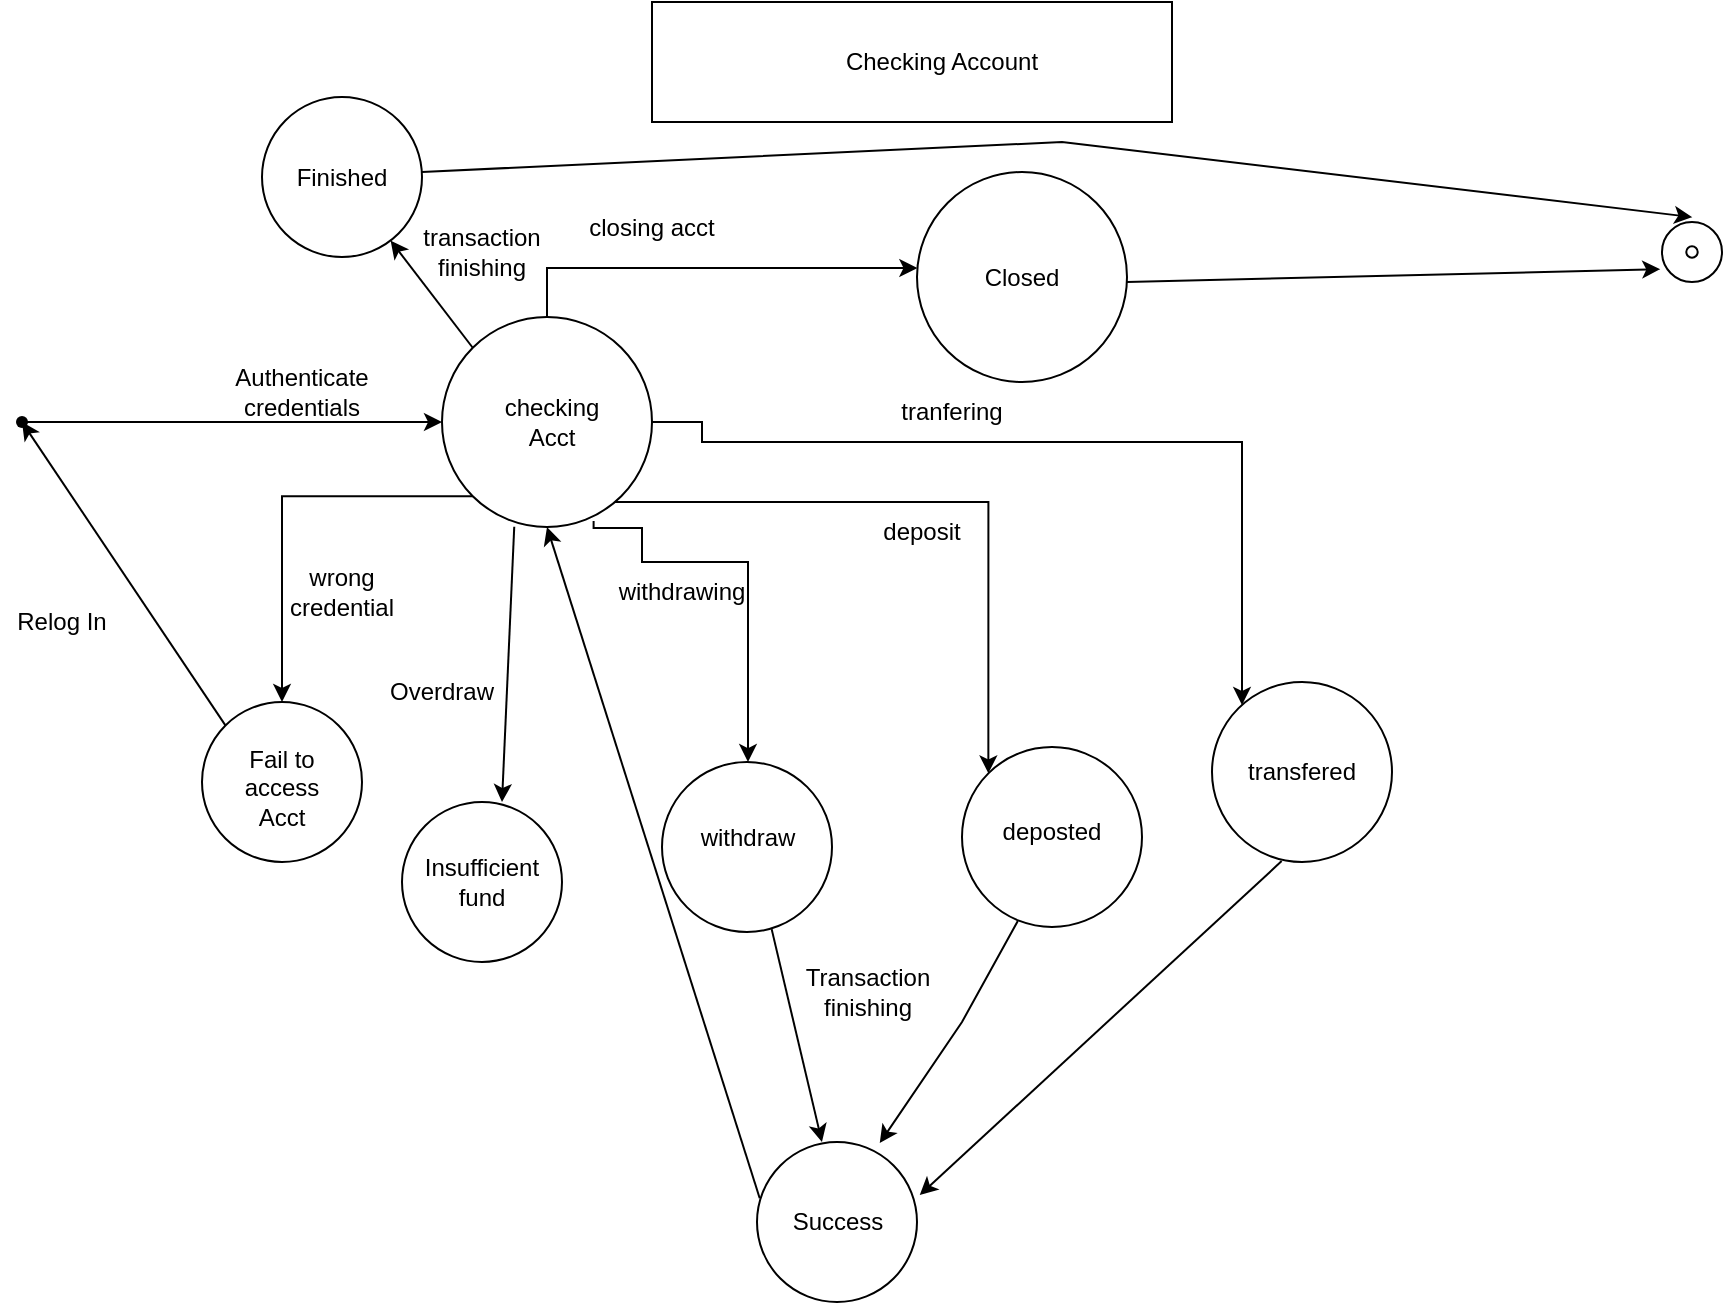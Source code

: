 <mxfile version="20.8.5" type="device"><diagram id="igFJ-FokvSKM-LkZr4bB" name="Page-1"><mxGraphModel dx="1777" dy="976" grid="1" gridSize="10" guides="1" tooltips="1" connect="1" arrows="1" fold="1" page="1" pageScale="1" pageWidth="850" pageHeight="1100" math="0" shadow="0"><root><mxCell id="0"/><mxCell id="1" parent="0"/><mxCell id="atKw3bDssX-n_W9uSEhp-3" value="" style="rounded=0;whiteSpace=wrap;html=1;" vertex="1" parent="1"><mxGeometry x="245" y="20" width="260" height="60" as="geometry"/></mxCell><mxCell id="atKw3bDssX-n_W9uSEhp-4" value="Checking Account" style="text;html=1;strokeColor=none;fillColor=none;align=center;verticalAlign=middle;whiteSpace=wrap;rounded=0;" vertex="1" parent="1"><mxGeometry x="280" y="35" width="220" height="30" as="geometry"/></mxCell><mxCell id="atKw3bDssX-n_W9uSEhp-7" style="edgeStyle=orthogonalEdgeStyle;rounded=0;orthogonalLoop=1;jettySize=auto;html=1;" edge="1" parent="1" source="atKw3bDssX-n_W9uSEhp-6" target="atKw3bDssX-n_W9uSEhp-8"><mxGeometry relative="1" as="geometry"><mxPoint x="170" y="230" as="targetPoint"/></mxGeometry></mxCell><mxCell id="atKw3bDssX-n_W9uSEhp-6" value="" style="shape=waypoint;sketch=0;fillStyle=solid;size=6;pointerEvents=1;points=[];fillColor=none;resizable=0;rotatable=0;perimeter=centerPerimeter;snapToPoint=1;" vertex="1" parent="1"><mxGeometry x="-80" y="220" width="20" height="20" as="geometry"/></mxCell><mxCell id="atKw3bDssX-n_W9uSEhp-13" value="" style="edgeStyle=orthogonalEdgeStyle;rounded=0;orthogonalLoop=1;jettySize=auto;html=1;entryX=0;entryY=0;entryDx=0;entryDy=0;" edge="1" parent="1" source="atKw3bDssX-n_W9uSEhp-8" target="atKw3bDssX-n_W9uSEhp-19"><mxGeometry relative="1" as="geometry"><mxPoint x="310" y="230" as="targetPoint"/><Array as="points"><mxPoint x="413" y="270"/></Array></mxGeometry></mxCell><mxCell id="atKw3bDssX-n_W9uSEhp-16" value="" style="edgeStyle=orthogonalEdgeStyle;rounded=0;orthogonalLoop=1;jettySize=auto;html=1;exitX=0.722;exitY=0.972;exitDx=0;exitDy=0;exitPerimeter=0;" edge="1" parent="1" source="atKw3bDssX-n_W9uSEhp-8" target="atKw3bDssX-n_W9uSEhp-15"><mxGeometry relative="1" as="geometry"><Array as="points"><mxPoint x="216" y="283"/><mxPoint x="240" y="283"/><mxPoint x="240" y="300"/><mxPoint x="293" y="300"/></Array></mxGeometry></mxCell><mxCell id="atKw3bDssX-n_W9uSEhp-35" style="edgeStyle=orthogonalEdgeStyle;rounded=0;orthogonalLoop=1;jettySize=auto;html=1;exitX=0;exitY=1;exitDx=0;exitDy=0;" edge="1" parent="1" source="atKw3bDssX-n_W9uSEhp-8" target="atKw3bDssX-n_W9uSEhp-36"><mxGeometry relative="1" as="geometry"><mxPoint x="60" y="410" as="targetPoint"/></mxGeometry></mxCell><mxCell id="atKw3bDssX-n_W9uSEhp-65" value="" style="edgeStyle=orthogonalEdgeStyle;rounded=0;orthogonalLoop=1;jettySize=auto;html=1;" edge="1" parent="1" source="atKw3bDssX-n_W9uSEhp-8" target="atKw3bDssX-n_W9uSEhp-64"><mxGeometry relative="1" as="geometry"><Array as="points"><mxPoint x="193" y="153"/></Array></mxGeometry></mxCell><mxCell id="atKw3bDssX-n_W9uSEhp-8" value="" style="ellipse;whiteSpace=wrap;html=1;aspect=fixed;" vertex="1" parent="1"><mxGeometry x="140" y="177.5" width="105" height="105" as="geometry"/></mxCell><mxCell id="atKw3bDssX-n_W9uSEhp-14" value="checking Acct" style="text;html=1;strokeColor=none;fillColor=none;align=center;verticalAlign=middle;whiteSpace=wrap;rounded=0;" vertex="1" parent="1"><mxGeometry x="165" y="215" width="60" height="30" as="geometry"/></mxCell><mxCell id="atKw3bDssX-n_W9uSEhp-15" value="" style="ellipse;whiteSpace=wrap;html=1;aspect=fixed;" vertex="1" parent="1"><mxGeometry x="250" y="400" width="85" height="85" as="geometry"/></mxCell><mxCell id="atKw3bDssX-n_W9uSEhp-17" value="withdraw" style="text;html=1;strokeColor=none;fillColor=none;align=center;verticalAlign=middle;whiteSpace=wrap;rounded=0;" vertex="1" parent="1"><mxGeometry x="262.5" y="422.5" width="60" height="30" as="geometry"/></mxCell><mxCell id="atKw3bDssX-n_W9uSEhp-31" value="" style="edgeStyle=orthogonalEdgeStyle;rounded=0;orthogonalLoop=1;jettySize=auto;html=1;exitX=1;exitY=0.5;exitDx=0;exitDy=0;" edge="1" parent="1" source="atKw3bDssX-n_W9uSEhp-8" target="atKw3bDssX-n_W9uSEhp-30"><mxGeometry relative="1" as="geometry"><Array as="points"><mxPoint x="270" y="230"/><mxPoint x="270" y="240"/><mxPoint x="540" y="240"/></Array></mxGeometry></mxCell><mxCell id="atKw3bDssX-n_W9uSEhp-19" value="" style="ellipse;whiteSpace=wrap;html=1;aspect=fixed;" vertex="1" parent="1"><mxGeometry x="400" y="392.5" width="90" height="90" as="geometry"/></mxCell><mxCell id="atKw3bDssX-n_W9uSEhp-21" value="deposit" style="text;html=1;strokeColor=none;fillColor=none;align=center;verticalAlign=middle;whiteSpace=wrap;rounded=0;" vertex="1" parent="1"><mxGeometry x="350" y="270" width="60" height="30" as="geometry"/></mxCell><mxCell id="atKw3bDssX-n_W9uSEhp-26" value="deposted" style="text;html=1;strokeColor=none;fillColor=none;align=center;verticalAlign=middle;whiteSpace=wrap;rounded=0;" vertex="1" parent="1"><mxGeometry x="415" y="420" width="60" height="30" as="geometry"/></mxCell><mxCell id="atKw3bDssX-n_W9uSEhp-30" value="" style="ellipse;whiteSpace=wrap;html=1;aspect=fixed;" vertex="1" parent="1"><mxGeometry x="525" y="360" width="90" height="90" as="geometry"/></mxCell><mxCell id="atKw3bDssX-n_W9uSEhp-34" value="withdrawing" style="text;html=1;strokeColor=none;fillColor=none;align=center;verticalAlign=middle;whiteSpace=wrap;rounded=0;" vertex="1" parent="1"><mxGeometry x="230" y="300" width="60" height="30" as="geometry"/></mxCell><mxCell id="atKw3bDssX-n_W9uSEhp-36" value="" style="ellipse;whiteSpace=wrap;html=1;aspect=fixed;" vertex="1" parent="1"><mxGeometry x="20" y="370" width="80" height="80" as="geometry"/></mxCell><mxCell id="atKw3bDssX-n_W9uSEhp-37" value="Fail to access Acct" style="text;html=1;strokeColor=none;fillColor=none;align=center;verticalAlign=middle;whiteSpace=wrap;rounded=0;" vertex="1" parent="1"><mxGeometry x="30" y="400" width="60" height="25" as="geometry"/></mxCell><mxCell id="atKw3bDssX-n_W9uSEhp-40" value="wrong credential" style="text;html=1;strokeColor=none;fillColor=none;align=center;verticalAlign=middle;whiteSpace=wrap;rounded=0;" vertex="1" parent="1"><mxGeometry x="60" y="300" width="60" height="30" as="geometry"/></mxCell><mxCell id="atKw3bDssX-n_W9uSEhp-41" value="Authenticate&lt;br&gt;credentials" style="text;html=1;strokeColor=none;fillColor=none;align=center;verticalAlign=middle;whiteSpace=wrap;rounded=0;" vertex="1" parent="1"><mxGeometry x="40" y="200" width="60" height="30" as="geometry"/></mxCell><mxCell id="atKw3bDssX-n_W9uSEhp-46" value="transfered" style="text;html=1;strokeColor=none;fillColor=none;align=center;verticalAlign=middle;whiteSpace=wrap;rounded=0;" vertex="1" parent="1"><mxGeometry x="540" y="390" width="60" height="30" as="geometry"/></mxCell><mxCell id="atKw3bDssX-n_W9uSEhp-47" value="tranfering" style="text;html=1;strokeColor=none;fillColor=none;align=center;verticalAlign=middle;whiteSpace=wrap;rounded=0;" vertex="1" parent="1"><mxGeometry x="365" y="210" width="60" height="30" as="geometry"/></mxCell><mxCell id="atKw3bDssX-n_W9uSEhp-53" value="Overdraw" style="text;html=1;strokeColor=none;fillColor=none;align=center;verticalAlign=middle;whiteSpace=wrap;rounded=0;" vertex="1" parent="1"><mxGeometry x="110" y="350" width="60" height="30" as="geometry"/></mxCell><mxCell id="atKw3bDssX-n_W9uSEhp-54" value="" style="endArrow=classic;html=1;rounded=0;exitX=0.344;exitY=0.999;exitDx=0;exitDy=0;exitPerimeter=0;" edge="1" parent="1" source="atKw3bDssX-n_W9uSEhp-8"><mxGeometry width="50" height="50" relative="1" as="geometry"><mxPoint x="180" y="290" as="sourcePoint"/><mxPoint x="170" y="420" as="targetPoint"/></mxGeometry></mxCell><mxCell id="atKw3bDssX-n_W9uSEhp-55" value="" style="ellipse;whiteSpace=wrap;html=1;aspect=fixed;" vertex="1" parent="1"><mxGeometry x="120" y="420" width="80" height="80" as="geometry"/></mxCell><mxCell id="atKw3bDssX-n_W9uSEhp-56" value="Insufficient fund&lt;br&gt;" style="text;html=1;strokeColor=none;fillColor=none;align=center;verticalAlign=middle;whiteSpace=wrap;rounded=0;" vertex="1" parent="1"><mxGeometry x="130" y="445" width="60" height="30" as="geometry"/></mxCell><mxCell id="atKw3bDssX-n_W9uSEhp-61" value="" style="verticalLabelPosition=bottom;verticalAlign=top;html=1;shape=mxgraph.basic.donut;dx=12.14;" vertex="1" parent="1"><mxGeometry x="750" y="130" width="30" height="30" as="geometry"/></mxCell><mxCell id="atKw3bDssX-n_W9uSEhp-63" value="Text" style="text;html=1;strokeColor=none;fillColor=none;align=center;verticalAlign=middle;whiteSpace=wrap;rounded=0;" vertex="1" parent="1"><mxGeometry x="400" y="147.5" width="60" height="30" as="geometry"/></mxCell><mxCell id="atKw3bDssX-n_W9uSEhp-64" value="" style="ellipse;whiteSpace=wrap;html=1;aspect=fixed;" vertex="1" parent="1"><mxGeometry x="377.5" y="105" width="105" height="105" as="geometry"/></mxCell><mxCell id="atKw3bDssX-n_W9uSEhp-66" value="Closed" style="text;html=1;strokeColor=none;fillColor=none;align=center;verticalAlign=middle;whiteSpace=wrap;rounded=0;" vertex="1" parent="1"><mxGeometry x="400" y="142.5" width="60" height="30" as="geometry"/></mxCell><mxCell id="atKw3bDssX-n_W9uSEhp-67" value="closing acct" style="text;html=1;strokeColor=none;fillColor=none;align=center;verticalAlign=middle;whiteSpace=wrap;rounded=0;" vertex="1" parent="1"><mxGeometry x="200" y="117.5" width="90" height="30" as="geometry"/></mxCell><mxCell id="atKw3bDssX-n_W9uSEhp-68" value="" style="endArrow=classic;html=1;rounded=0;exitX=0;exitY=0;exitDx=0;exitDy=0;" edge="1" parent="1" source="atKw3bDssX-n_W9uSEhp-8" target="atKw3bDssX-n_W9uSEhp-70"><mxGeometry width="50" height="50" relative="1" as="geometry"><mxPoint x="140" y="177.5" as="sourcePoint"/><mxPoint x="130" y="120" as="targetPoint"/></mxGeometry></mxCell><mxCell id="atKw3bDssX-n_W9uSEhp-70" value="" style="ellipse;whiteSpace=wrap;html=1;aspect=fixed;" vertex="1" parent="1"><mxGeometry x="50" y="67.5" width="80" height="80" as="geometry"/></mxCell><mxCell id="atKw3bDssX-n_W9uSEhp-71" value="Finished" style="text;html=1;strokeColor=none;fillColor=none;align=center;verticalAlign=middle;whiteSpace=wrap;rounded=0;" vertex="1" parent="1"><mxGeometry x="60" y="92.5" width="60" height="30" as="geometry"/></mxCell><mxCell id="atKw3bDssX-n_W9uSEhp-72" value="transaction finishing" style="text;html=1;strokeColor=none;fillColor=none;align=center;verticalAlign=middle;whiteSpace=wrap;rounded=0;" vertex="1" parent="1"><mxGeometry x="130" y="130" width="60" height="30" as="geometry"/></mxCell><mxCell id="atKw3bDssX-n_W9uSEhp-73" value="" style="endArrow=classic;html=1;rounded=0;entryX=0.505;entryY=-0.081;entryDx=0;entryDy=0;entryPerimeter=0;" edge="1" parent="1" target="atKw3bDssX-n_W9uSEhp-61"><mxGeometry width="50" height="50" relative="1" as="geometry"><mxPoint x="130" y="105" as="sourcePoint"/><mxPoint x="180" y="55" as="targetPoint"/><Array as="points"><mxPoint x="450" y="90"/></Array></mxGeometry></mxCell><mxCell id="atKw3bDssX-n_W9uSEhp-74" value="" style="endArrow=classic;html=1;rounded=0;entryX=-0.029;entryY=0.786;entryDx=0;entryDy=0;entryPerimeter=0;" edge="1" parent="1" target="atKw3bDssX-n_W9uSEhp-61"><mxGeometry width="50" height="50" relative="1" as="geometry"><mxPoint x="482.5" y="160" as="sourcePoint"/><mxPoint x="532.5" y="110" as="targetPoint"/></mxGeometry></mxCell><mxCell id="atKw3bDssX-n_W9uSEhp-75" value="" style="endArrow=classic;html=1;rounded=0;exitX=0;exitY=0;exitDx=0;exitDy=0;entryX=0.843;entryY=1.029;entryDx=0;entryDy=0;entryPerimeter=0;" edge="1" parent="1" source="atKw3bDssX-n_W9uSEhp-36" target="atKw3bDssX-n_W9uSEhp-6"><mxGeometry width="50" height="50" relative="1" as="geometry"><mxPoint x="30" y="360" as="sourcePoint"/><mxPoint x="-21.716" y="358.284" as="targetPoint"/></mxGeometry></mxCell><mxCell id="atKw3bDssX-n_W9uSEhp-76" value="Relog In" style="text;html=1;strokeColor=none;fillColor=none;align=center;verticalAlign=middle;whiteSpace=wrap;rounded=0;" vertex="1" parent="1"><mxGeometry x="-80" y="315" width="60" height="30" as="geometry"/></mxCell><mxCell id="atKw3bDssX-n_W9uSEhp-78" value="" style="ellipse;whiteSpace=wrap;html=1;aspect=fixed;" vertex="1" parent="1"><mxGeometry x="297.5" y="590" width="80" height="80" as="geometry"/></mxCell><mxCell id="atKw3bDssX-n_W9uSEhp-79" value="" style="endArrow=classic;html=1;rounded=0;entryX=0.406;entryY=0;entryDx=0;entryDy=0;entryPerimeter=0;exitX=0.645;exitY=0.983;exitDx=0;exitDy=0;exitPerimeter=0;" edge="1" parent="1" source="atKw3bDssX-n_W9uSEhp-15" target="atKw3bDssX-n_W9uSEhp-78"><mxGeometry width="50" height="50" relative="1" as="geometry"><mxPoint x="300" y="490" as="sourcePoint"/><mxPoint x="340" y="470" as="targetPoint"/></mxGeometry></mxCell><mxCell id="atKw3bDssX-n_W9uSEhp-80" value="" style="endArrow=classic;html=1;rounded=0;entryX=0.767;entryY=0.007;entryDx=0;entryDy=0;entryPerimeter=0;exitX=0.31;exitY=0.967;exitDx=0;exitDy=0;exitPerimeter=0;" edge="1" parent="1" source="atKw3bDssX-n_W9uSEhp-19" target="atKw3bDssX-n_W9uSEhp-78"><mxGeometry width="50" height="50" relative="1" as="geometry"><mxPoint x="425" y="540" as="sourcePoint"/><mxPoint x="475" y="490" as="targetPoint"/><Array as="points"><mxPoint x="400" y="530"/></Array></mxGeometry></mxCell><mxCell id="atKw3bDssX-n_W9uSEhp-81" value="" style="endArrow=classic;html=1;rounded=0;exitX=0.387;exitY=0.995;exitDx=0;exitDy=0;exitPerimeter=0;entryX=1.017;entryY=0.332;entryDx=0;entryDy=0;entryPerimeter=0;" edge="1" parent="1" source="atKw3bDssX-n_W9uSEhp-30" target="atKw3bDssX-n_W9uSEhp-78"><mxGeometry width="50" height="50" relative="1" as="geometry"><mxPoint x="360" y="440" as="sourcePoint"/><mxPoint x="410" y="390" as="targetPoint"/></mxGeometry></mxCell><mxCell id="atKw3bDssX-n_W9uSEhp-82" value="Transaction finishing" style="text;html=1;strokeColor=none;fillColor=none;align=center;verticalAlign=middle;whiteSpace=wrap;rounded=0;" vertex="1" parent="1"><mxGeometry x="322.5" y="500" width="60" height="30" as="geometry"/></mxCell><mxCell id="atKw3bDssX-n_W9uSEhp-83" value="Success" style="text;html=1;strokeColor=none;fillColor=none;align=center;verticalAlign=middle;whiteSpace=wrap;rounded=0;" vertex="1" parent="1"><mxGeometry x="307.5" y="615" width="60" height="30" as="geometry"/></mxCell><mxCell id="atKw3bDssX-n_W9uSEhp-84" value="" style="endArrow=classic;html=1;rounded=0;exitX=0.017;exitY=0.352;exitDx=0;exitDy=0;exitPerimeter=0;entryX=0.5;entryY=1;entryDx=0;entryDy=0;" edge="1" parent="1" source="atKw3bDssX-n_W9uSEhp-78" target="atKw3bDssX-n_W9uSEhp-8"><mxGeometry width="50" height="50" relative="1" as="geometry"><mxPoint x="360" y="430" as="sourcePoint"/><mxPoint x="410" y="380" as="targetPoint"/></mxGeometry></mxCell></root></mxGraphModel></diagram></mxfile>